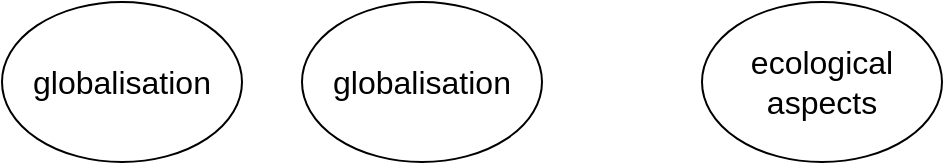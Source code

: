 <mxfile version="24.7.8">
  <diagram name="Page-1" id="5jlyH65Yx6XjkLgXn-th">
    <mxGraphModel dx="1259" dy="738" grid="1" gridSize="10" guides="1" tooltips="1" connect="1" arrows="1" fold="1" page="1" pageScale="1" pageWidth="1169" pageHeight="827" math="0" shadow="0">
      <root>
        <mxCell id="0" />
        <mxCell id="1" parent="0" />
        <mxCell id="NGwiz2vUM0s61v812MuA-1" value="&lt;font style=&quot;font-size: 16px;&quot;&gt;globalisation&lt;/font&gt;" style="ellipse;whiteSpace=wrap;html=1;" vertex="1" parent="1">
          <mxGeometry x="520" y="340" width="120" height="80" as="geometry" />
        </mxCell>
        <mxCell id="NGwiz2vUM0s61v812MuA-2" value="&lt;font style=&quot;font-size: 16px;&quot;&gt;ecological aspects&lt;/font&gt;" style="ellipse;whiteSpace=wrap;html=1;" vertex="1" parent="1">
          <mxGeometry x="720" y="340" width="120" height="80" as="geometry" />
        </mxCell>
        <mxCell id="NGwiz2vUM0s61v812MuA-3" value="&lt;font style=&quot;font-size: 16px;&quot;&gt;globalisation&lt;/font&gt;" style="ellipse;whiteSpace=wrap;html=1;" vertex="1" parent="1">
          <mxGeometry x="370" y="340" width="120" height="80" as="geometry" />
        </mxCell>
      </root>
    </mxGraphModel>
  </diagram>
</mxfile>
